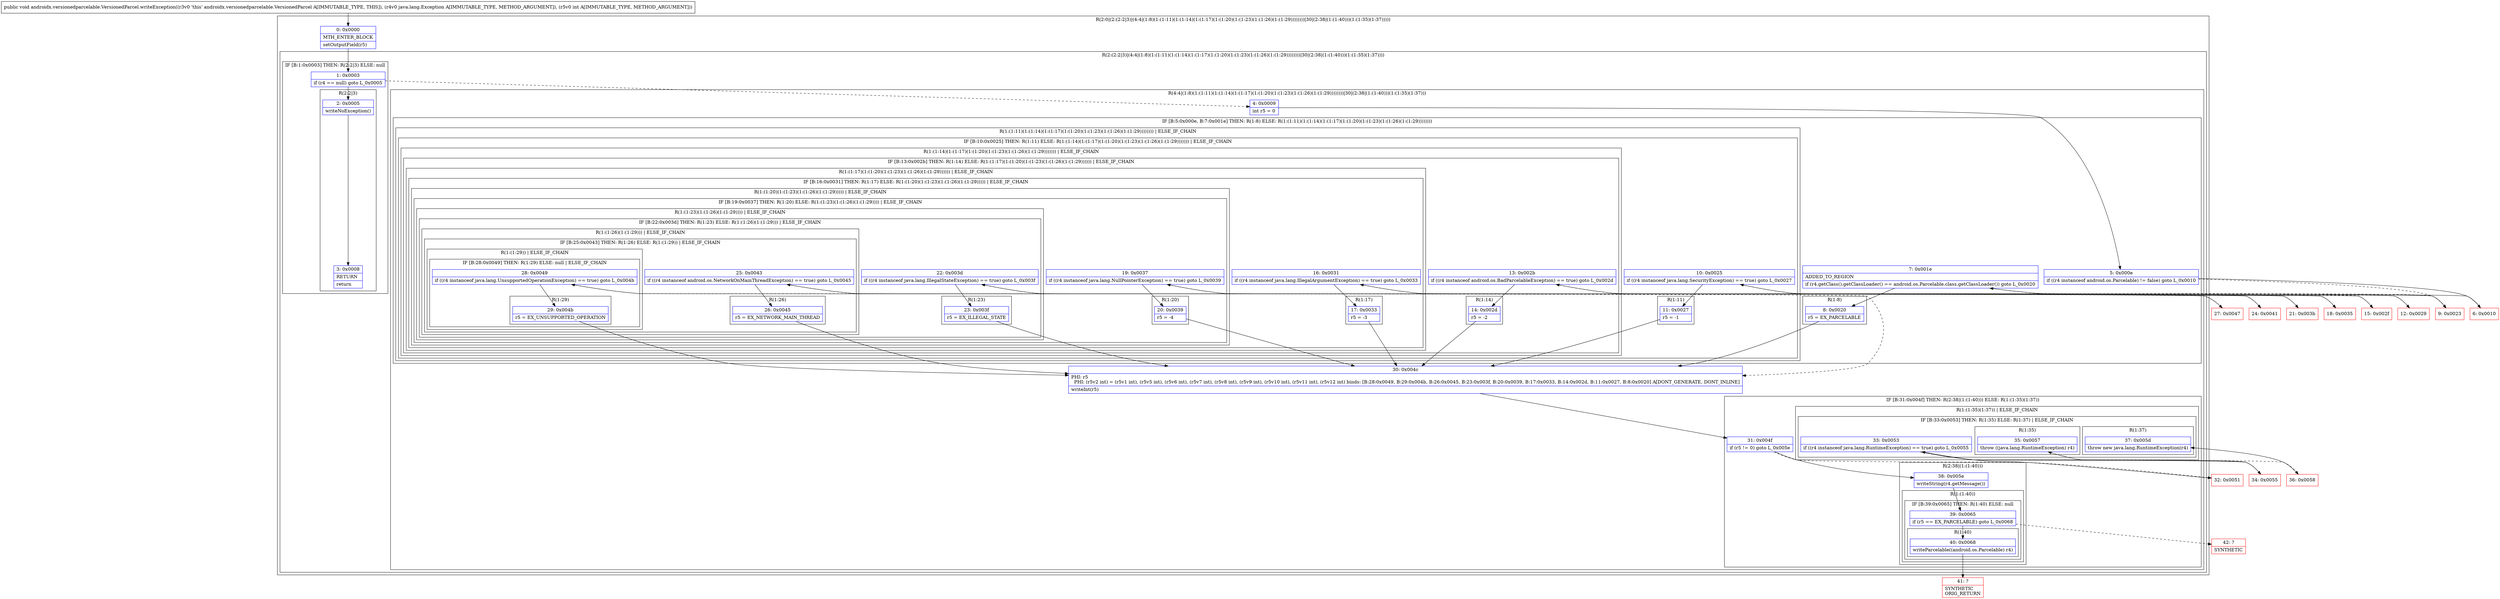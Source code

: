 digraph "CFG forandroidx.versionedparcelable.VersionedParcel.writeException(Ljava\/lang\/Exception;I)V" {
subgraph cluster_Region_874845860 {
label = "R(2:0|(2:(2:2|3)|(4:4|(1:8)(1:(1:11)(1:(1:14)(1:(1:17)(1:(1:20)(1:(1:23)(1:(1:26)(1:(1:29))))))))|30|(2:38|(1:(1:40)))(1:(1:35)(1:37)))))";
node [shape=record,color=blue];
Node_0 [shape=record,label="{0\:\ 0x0000|MTH_ENTER_BLOCK\l|setOutputField(r5)\l}"];
subgraph cluster_Region_1120033440 {
label = "R(2:(2:2|3)|(4:4|(1:8)(1:(1:11)(1:(1:14)(1:(1:17)(1:(1:20)(1:(1:23)(1:(1:26)(1:(1:29))))))))|30|(2:38|(1:(1:40)))(1:(1:35)(1:37))))";
node [shape=record,color=blue];
subgraph cluster_IfRegion_1501770039 {
label = "IF [B:1:0x0003] THEN: R(2:2|3) ELSE: null";
node [shape=record,color=blue];
Node_1 [shape=record,label="{1\:\ 0x0003|if (r4 == null) goto L_0x0005\l}"];
subgraph cluster_Region_1867578067 {
label = "R(2:2|3)";
node [shape=record,color=blue];
Node_2 [shape=record,label="{2\:\ 0x0005|writeNoException()\l}"];
Node_3 [shape=record,label="{3\:\ 0x0008|RETURN\l|return\l}"];
}
}
subgraph cluster_Region_1156423895 {
label = "R(4:4|(1:8)(1:(1:11)(1:(1:14)(1:(1:17)(1:(1:20)(1:(1:23)(1:(1:26)(1:(1:29))))))))|30|(2:38|(1:(1:40)))(1:(1:35)(1:37)))";
node [shape=record,color=blue];
Node_4 [shape=record,label="{4\:\ 0x0009|int r5 = 0\l}"];
subgraph cluster_IfRegion_1943814571 {
label = "IF [B:5:0x000e, B:7:0x001e] THEN: R(1:8) ELSE: R(1:(1:11)(1:(1:14)(1:(1:17)(1:(1:20)(1:(1:23)(1:(1:26)(1:(1:29))))))))";
node [shape=record,color=blue];
Node_5 [shape=record,label="{5\:\ 0x000e|if ((r4 instanceof android.os.Parcelable) != false) goto L_0x0010\l}"];
Node_7 [shape=record,label="{7\:\ 0x001e|ADDED_TO_REGION\l|if (r4.getClass().getClassLoader() == android.os.Parcelable.class.getClassLoader()) goto L_0x0020\l}"];
subgraph cluster_Region_1342206310 {
label = "R(1:8)";
node [shape=record,color=blue];
Node_8 [shape=record,label="{8\:\ 0x0020|r5 = EX_PARCELABLE\l}"];
}
subgraph cluster_Region_597365290 {
label = "R(1:(1:11)(1:(1:14)(1:(1:17)(1:(1:20)(1:(1:23)(1:(1:26)(1:(1:29)))))))) | ELSE_IF_CHAIN\l";
node [shape=record,color=blue];
subgraph cluster_IfRegion_1666287079 {
label = "IF [B:10:0x0025] THEN: R(1:11) ELSE: R(1:(1:14)(1:(1:17)(1:(1:20)(1:(1:23)(1:(1:26)(1:(1:29))))))) | ELSE_IF_CHAIN\l";
node [shape=record,color=blue];
Node_10 [shape=record,label="{10\:\ 0x0025|if ((r4 instanceof java.lang.SecurityException) == true) goto L_0x0027\l}"];
subgraph cluster_Region_379257858 {
label = "R(1:11)";
node [shape=record,color=blue];
Node_11 [shape=record,label="{11\:\ 0x0027|r5 = \-1\l}"];
}
subgraph cluster_Region_197094716 {
label = "R(1:(1:14)(1:(1:17)(1:(1:20)(1:(1:23)(1:(1:26)(1:(1:29))))))) | ELSE_IF_CHAIN\l";
node [shape=record,color=blue];
subgraph cluster_IfRegion_444572921 {
label = "IF [B:13:0x002b] THEN: R(1:14) ELSE: R(1:(1:17)(1:(1:20)(1:(1:23)(1:(1:26)(1:(1:29)))))) | ELSE_IF_CHAIN\l";
node [shape=record,color=blue];
Node_13 [shape=record,label="{13\:\ 0x002b|if ((r4 instanceof android.os.BadParcelableException) == true) goto L_0x002d\l}"];
subgraph cluster_Region_1849885716 {
label = "R(1:14)";
node [shape=record,color=blue];
Node_14 [shape=record,label="{14\:\ 0x002d|r5 = \-2\l}"];
}
subgraph cluster_Region_1628368862 {
label = "R(1:(1:17)(1:(1:20)(1:(1:23)(1:(1:26)(1:(1:29)))))) | ELSE_IF_CHAIN\l";
node [shape=record,color=blue];
subgraph cluster_IfRegion_245309605 {
label = "IF [B:16:0x0031] THEN: R(1:17) ELSE: R(1:(1:20)(1:(1:23)(1:(1:26)(1:(1:29))))) | ELSE_IF_CHAIN\l";
node [shape=record,color=blue];
Node_16 [shape=record,label="{16\:\ 0x0031|if ((r4 instanceof java.lang.IllegalArgumentException) == true) goto L_0x0033\l}"];
subgraph cluster_Region_677790872 {
label = "R(1:17)";
node [shape=record,color=blue];
Node_17 [shape=record,label="{17\:\ 0x0033|r5 = \-3\l}"];
}
subgraph cluster_Region_2126080711 {
label = "R(1:(1:20)(1:(1:23)(1:(1:26)(1:(1:29))))) | ELSE_IF_CHAIN\l";
node [shape=record,color=blue];
subgraph cluster_IfRegion_419844485 {
label = "IF [B:19:0x0037] THEN: R(1:20) ELSE: R(1:(1:23)(1:(1:26)(1:(1:29)))) | ELSE_IF_CHAIN\l";
node [shape=record,color=blue];
Node_19 [shape=record,label="{19\:\ 0x0037|if ((r4 instanceof java.lang.NullPointerException) == true) goto L_0x0039\l}"];
subgraph cluster_Region_139051677 {
label = "R(1:20)";
node [shape=record,color=blue];
Node_20 [shape=record,label="{20\:\ 0x0039|r5 = \-4\l}"];
}
subgraph cluster_Region_257961316 {
label = "R(1:(1:23)(1:(1:26)(1:(1:29)))) | ELSE_IF_CHAIN\l";
node [shape=record,color=blue];
subgraph cluster_IfRegion_2022551077 {
label = "IF [B:22:0x003d] THEN: R(1:23) ELSE: R(1:(1:26)(1:(1:29))) | ELSE_IF_CHAIN\l";
node [shape=record,color=blue];
Node_22 [shape=record,label="{22\:\ 0x003d|if ((r4 instanceof java.lang.IllegalStateException) == true) goto L_0x003f\l}"];
subgraph cluster_Region_554382707 {
label = "R(1:23)";
node [shape=record,color=blue];
Node_23 [shape=record,label="{23\:\ 0x003f|r5 = EX_ILLEGAL_STATE\l}"];
}
subgraph cluster_Region_1305939105 {
label = "R(1:(1:26)(1:(1:29))) | ELSE_IF_CHAIN\l";
node [shape=record,color=blue];
subgraph cluster_IfRegion_1727461095 {
label = "IF [B:25:0x0043] THEN: R(1:26) ELSE: R(1:(1:29)) | ELSE_IF_CHAIN\l";
node [shape=record,color=blue];
Node_25 [shape=record,label="{25\:\ 0x0043|if ((r4 instanceof android.os.NetworkOnMainThreadException) == true) goto L_0x0045\l}"];
subgraph cluster_Region_1456604726 {
label = "R(1:26)";
node [shape=record,color=blue];
Node_26 [shape=record,label="{26\:\ 0x0045|r5 = EX_NETWORK_MAIN_THREAD\l}"];
}
subgraph cluster_Region_1752427600 {
label = "R(1:(1:29)) | ELSE_IF_CHAIN\l";
node [shape=record,color=blue];
subgraph cluster_IfRegion_2098895869 {
label = "IF [B:28:0x0049] THEN: R(1:29) ELSE: null | ELSE_IF_CHAIN\l";
node [shape=record,color=blue];
Node_28 [shape=record,label="{28\:\ 0x0049|if ((r4 instanceof java.lang.UnsupportedOperationException) == true) goto L_0x004b\l}"];
subgraph cluster_Region_2043361428 {
label = "R(1:29)";
node [shape=record,color=blue];
Node_29 [shape=record,label="{29\:\ 0x004b|r5 = EX_UNSUPPORTED_OPERATION\l}"];
}
}
}
}
}
}
}
}
}
}
}
}
}
}
}
}
Node_30 [shape=record,label="{30\:\ 0x004c|PHI: r5 \l  PHI: (r5v2 int) = (r5v1 int), (r5v5 int), (r5v6 int), (r5v7 int), (r5v8 int), (r5v9 int), (r5v10 int), (r5v11 int), (r5v12 int) binds: [B:28:0x0049, B:29:0x004b, B:26:0x0045, B:23:0x003f, B:20:0x0039, B:17:0x0033, B:14:0x002d, B:11:0x0027, B:8:0x0020] A[DONT_GENERATE, DONT_INLINE]\l|writeInt(r5)\l}"];
subgraph cluster_IfRegion_1255714170 {
label = "IF [B:31:0x004f] THEN: R(2:38|(1:(1:40))) ELSE: R(1:(1:35)(1:37))";
node [shape=record,color=blue];
Node_31 [shape=record,label="{31\:\ 0x004f|if (r5 != 0) goto L_0x005e\l}"];
subgraph cluster_Region_140325627 {
label = "R(2:38|(1:(1:40)))";
node [shape=record,color=blue];
Node_38 [shape=record,label="{38\:\ 0x005e|writeString(r4.getMessage())\l}"];
subgraph cluster_Region_1498266841 {
label = "R(1:(1:40))";
node [shape=record,color=blue];
subgraph cluster_IfRegion_1020093329 {
label = "IF [B:39:0x0065] THEN: R(1:40) ELSE: null";
node [shape=record,color=blue];
Node_39 [shape=record,label="{39\:\ 0x0065|if (r5 == EX_PARCELABLE) goto L_0x0068\l}"];
subgraph cluster_Region_783010508 {
label = "R(1:40)";
node [shape=record,color=blue];
Node_40 [shape=record,label="{40\:\ 0x0068|writeParcelable((android.os.Parcelable) r4)\l}"];
}
}
}
}
subgraph cluster_Region_122120599 {
label = "R(1:(1:35)(1:37)) | ELSE_IF_CHAIN\l";
node [shape=record,color=blue];
subgraph cluster_IfRegion_1718376814 {
label = "IF [B:33:0x0053] THEN: R(1:35) ELSE: R(1:37) | ELSE_IF_CHAIN\l";
node [shape=record,color=blue];
Node_33 [shape=record,label="{33\:\ 0x0053|if ((r4 instanceof java.lang.RuntimeException) == true) goto L_0x0055\l}"];
subgraph cluster_Region_1391692302 {
label = "R(1:35)";
node [shape=record,color=blue];
Node_35 [shape=record,label="{35\:\ 0x0057|throw ((java.lang.RuntimeException) r4)\l}"];
}
subgraph cluster_Region_587126582 {
label = "R(1:37)";
node [shape=record,color=blue];
Node_37 [shape=record,label="{37\:\ 0x005d|throw new java.lang.RuntimeException(r4)\l}"];
}
}
}
}
}
}
}
Node_6 [shape=record,color=red,label="{6\:\ 0x0010}"];
Node_9 [shape=record,color=red,label="{9\:\ 0x0023}"];
Node_12 [shape=record,color=red,label="{12\:\ 0x0029}"];
Node_15 [shape=record,color=red,label="{15\:\ 0x002f}"];
Node_18 [shape=record,color=red,label="{18\:\ 0x0035}"];
Node_21 [shape=record,color=red,label="{21\:\ 0x003b}"];
Node_24 [shape=record,color=red,label="{24\:\ 0x0041}"];
Node_27 [shape=record,color=red,label="{27\:\ 0x0047}"];
Node_32 [shape=record,color=red,label="{32\:\ 0x0051}"];
Node_34 [shape=record,color=red,label="{34\:\ 0x0055}"];
Node_36 [shape=record,color=red,label="{36\:\ 0x0058}"];
Node_41 [shape=record,color=red,label="{41\:\ ?|SYNTHETIC\lORIG_RETURN\l}"];
Node_42 [shape=record,color=red,label="{42\:\ ?|SYNTHETIC\l}"];
MethodNode[shape=record,label="{public void androidx.versionedparcelable.VersionedParcel.writeException((r3v0 'this' androidx.versionedparcelable.VersionedParcel A[IMMUTABLE_TYPE, THIS]), (r4v0 java.lang.Exception A[IMMUTABLE_TYPE, METHOD_ARGUMENT]), (r5v0 int A[IMMUTABLE_TYPE, METHOD_ARGUMENT])) }"];
MethodNode -> Node_0;
Node_0 -> Node_1;
Node_1 -> Node_2;
Node_1 -> Node_4[style=dashed];
Node_2 -> Node_3;
Node_4 -> Node_5;
Node_5 -> Node_6;
Node_5 -> Node_9[style=dashed];
Node_7 -> Node_8;
Node_7 -> Node_9[style=dashed];
Node_8 -> Node_30;
Node_10 -> Node_11;
Node_10 -> Node_12[style=dashed];
Node_11 -> Node_30;
Node_13 -> Node_14;
Node_13 -> Node_15[style=dashed];
Node_14 -> Node_30;
Node_16 -> Node_17;
Node_16 -> Node_18[style=dashed];
Node_17 -> Node_30;
Node_19 -> Node_20;
Node_19 -> Node_21[style=dashed];
Node_20 -> Node_30;
Node_22 -> Node_23;
Node_22 -> Node_24[style=dashed];
Node_23 -> Node_30;
Node_25 -> Node_26;
Node_25 -> Node_27[style=dashed];
Node_26 -> Node_30;
Node_28 -> Node_29;
Node_28 -> Node_30[style=dashed];
Node_29 -> Node_30;
Node_30 -> Node_31;
Node_31 -> Node_32[style=dashed];
Node_31 -> Node_38;
Node_38 -> Node_39;
Node_39 -> Node_40;
Node_39 -> Node_42[style=dashed];
Node_40 -> Node_41;
Node_33 -> Node_34;
Node_33 -> Node_36[style=dashed];
Node_6 -> Node_7;
Node_9 -> Node_10;
Node_12 -> Node_13;
Node_15 -> Node_16;
Node_18 -> Node_19;
Node_21 -> Node_22;
Node_24 -> Node_25;
Node_27 -> Node_28;
Node_32 -> Node_33;
Node_34 -> Node_35;
Node_36 -> Node_37;
}

